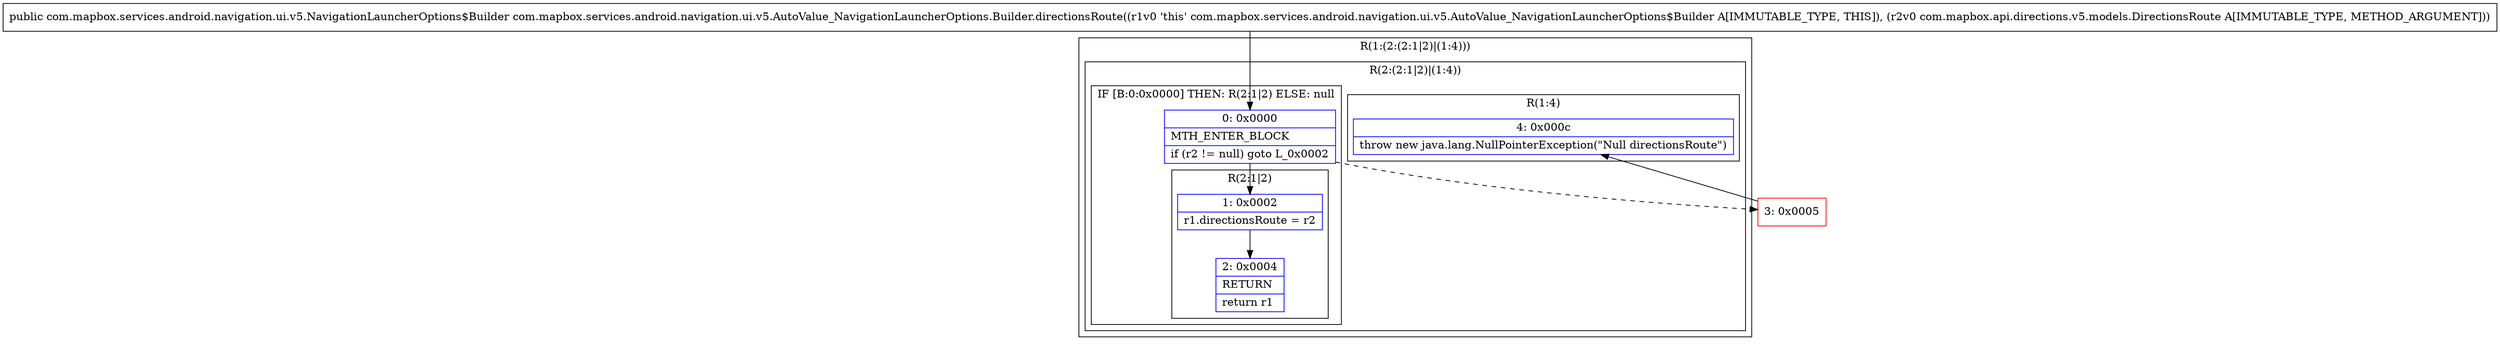 digraph "CFG forcom.mapbox.services.android.navigation.ui.v5.AutoValue_NavigationLauncherOptions.Builder.directionsRoute(Lcom\/mapbox\/api\/directions\/v5\/models\/DirectionsRoute;)Lcom\/mapbox\/services\/android\/navigation\/ui\/v5\/NavigationLauncherOptions$Builder;" {
subgraph cluster_Region_106502629 {
label = "R(1:(2:(2:1|2)|(1:4)))";
node [shape=record,color=blue];
subgraph cluster_Region_620280759 {
label = "R(2:(2:1|2)|(1:4))";
node [shape=record,color=blue];
subgraph cluster_IfRegion_264260188 {
label = "IF [B:0:0x0000] THEN: R(2:1|2) ELSE: null";
node [shape=record,color=blue];
Node_0 [shape=record,label="{0\:\ 0x0000|MTH_ENTER_BLOCK\l|if (r2 != null) goto L_0x0002\l}"];
subgraph cluster_Region_2068169329 {
label = "R(2:1|2)";
node [shape=record,color=blue];
Node_1 [shape=record,label="{1\:\ 0x0002|r1.directionsRoute = r2\l}"];
Node_2 [shape=record,label="{2\:\ 0x0004|RETURN\l|return r1\l}"];
}
}
subgraph cluster_Region_891124429 {
label = "R(1:4)";
node [shape=record,color=blue];
Node_4 [shape=record,label="{4\:\ 0x000c|throw new java.lang.NullPointerException(\"Null directionsRoute\")\l}"];
}
}
}
Node_3 [shape=record,color=red,label="{3\:\ 0x0005}"];
MethodNode[shape=record,label="{public com.mapbox.services.android.navigation.ui.v5.NavigationLauncherOptions$Builder com.mapbox.services.android.navigation.ui.v5.AutoValue_NavigationLauncherOptions.Builder.directionsRoute((r1v0 'this' com.mapbox.services.android.navigation.ui.v5.AutoValue_NavigationLauncherOptions$Builder A[IMMUTABLE_TYPE, THIS]), (r2v0 com.mapbox.api.directions.v5.models.DirectionsRoute A[IMMUTABLE_TYPE, METHOD_ARGUMENT])) }"];
MethodNode -> Node_0;
Node_0 -> Node_1;
Node_0 -> Node_3[style=dashed];
Node_1 -> Node_2;
Node_3 -> Node_4;
}

